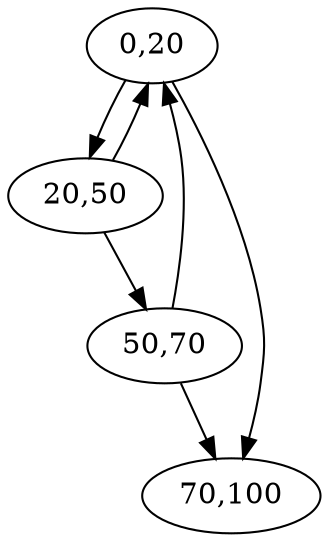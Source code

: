 digraph motiongraph 
{ 
"0,20"->"20,50";
"50,70"->"70,100"; 
"20,50"->"0,20"; 
"20,50"->"50,70";
"50,70"->"0,20"; 
"0,20"->"70,100"; 
} 

